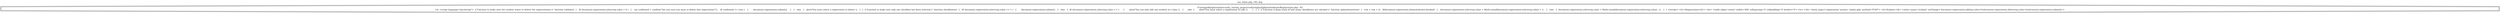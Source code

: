 digraph cfg {
  label="xss_index.php_182_dep";
  labelloc=t;
  n1 [shape=doubleoctagon, label="/Users/peddy/git/unitn/security_testing_project/code/original/php/schoolmate/Registration.php : 83\nLit: <script language='JavaScript'>  // Function to make sure the student wants to delete the registration(s) //  function validate()  {   if( document.registration.selectreg.value > 0 )   {	var confirmed = confirm(\"Are you sure you want to delete this registration?\");	if( confirmed == true )	{	 document.registration.submit();	}   }   else   {	alert('You must select a registration to delete.');   }  }  // Function to make sure only one checkbox has been selected //  function checkboxes()  {   if( document.registration.selectreg.value == 1 )   {	document.registration.submit();   }   else   {	if( document.registration.selectreg.value > 1 )	{	 alert('You can only edit one student at a time.');	}	else	{	 alert('You must select a registration to edit.');	}   }  }  // Function to keep track of how many checkboxes are checked //  function updateboxes(row)  {   row = row + 4;   if(document.registration.elements[row].checked)   {	document.registration.selectreg.value = Math.round(document.registration.selectreg.value) + 1;   }   else   {	document.registration.selectreg.value = Math.round(document.registration.selectreg.value) - 1;   }  } </script> <h1>Registration</h1> <br> <table align='center' width='400' cellspacing='0' cellpadding='0' border='0'> <tr> <td> <form name='registration' action='./index.php' method='POST'> <b>Student:</b> <select name='student' onChange='document.registration.addreg.value=0;document.registration.deletereg.value=0;document.registration.submit();'>\n"];
}
